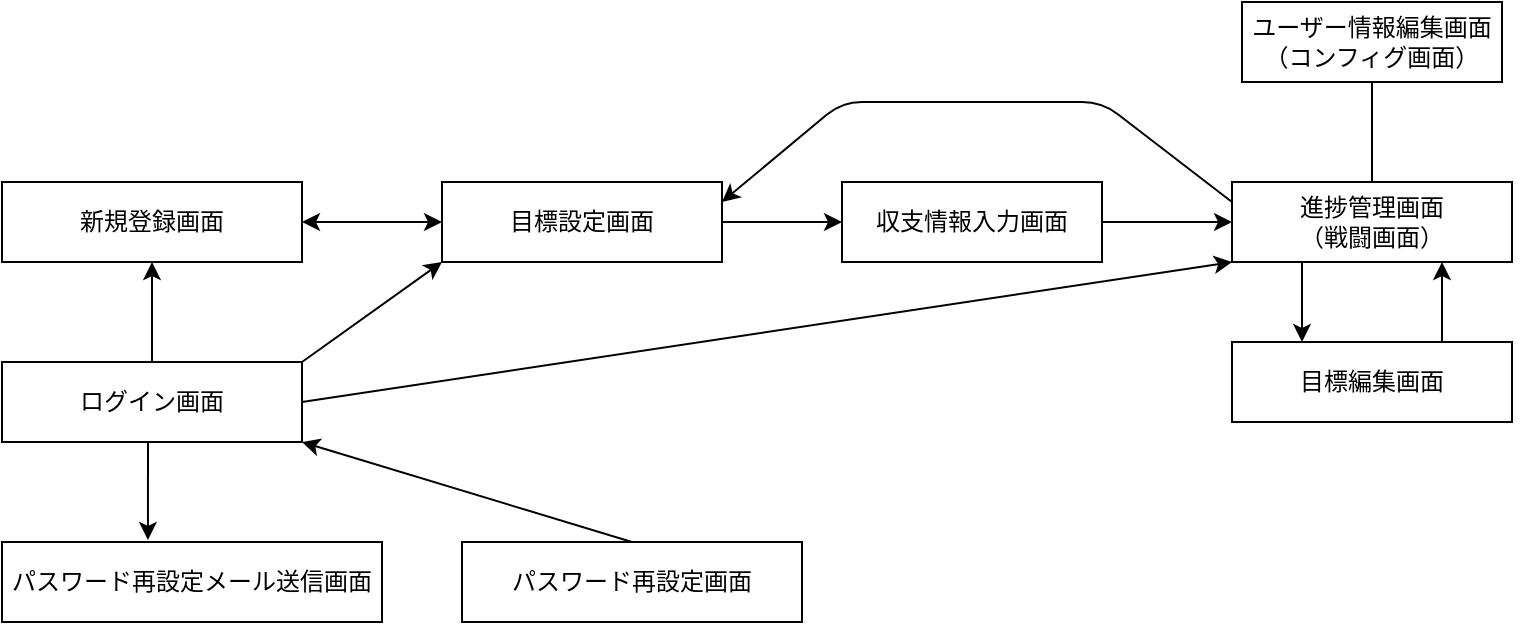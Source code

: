 <mxfile>
    <diagram id="ZfuTPA0p3qnlE4zDlDcX" name="ページ1">
        <mxGraphModel dx="301" dy="543" grid="1" gridSize="10" guides="1" tooltips="1" connect="1" arrows="1" fold="1" page="1" pageScale="1" pageWidth="827" pageHeight="1169" math="0" shadow="0">
            <root>
                <mxCell id="0"/>
                <mxCell id="1" parent="0"/>
                <mxCell id="2" value="新規登録画面" style="whiteSpace=wrap;html=1;align=center;" parent="1" vertex="1">
                    <mxGeometry x="10" y="240" width="150" height="40" as="geometry"/>
                </mxCell>
                <mxCell id="3" value="目標設定画面" style="whiteSpace=wrap;html=1;align=center;" parent="1" vertex="1">
                    <mxGeometry x="230" y="240" width="140" height="40" as="geometry"/>
                </mxCell>
                <mxCell id="30" style="edgeStyle=none;html=1;exitX=1;exitY=0.5;exitDx=0;exitDy=0;" edge="1" parent="1" source="4">
                    <mxGeometry relative="1" as="geometry">
                        <mxPoint x="765" y="260" as="targetPoint"/>
                        <Array as="points">
                            <mxPoint x="750" y="250"/>
                        </Array>
                    </mxGeometry>
                </mxCell>
                <mxCell id="4" value="進捗管理画面&lt;br&gt;（戦闘画面）" style="whiteSpace=wrap;html=1;align=center;" parent="1" vertex="1">
                    <mxGeometry x="625" y="240" width="140" height="40" as="geometry"/>
                </mxCell>
                <mxCell id="6" value="" style="endArrow=classic;html=1;exitX=1;exitY=0.5;exitDx=0;exitDy=0;entryX=0;entryY=0.5;entryDx=0;entryDy=0;" parent="1" source="3" target="31" edge="1">
                    <mxGeometry width="50" height="50" relative="1" as="geometry">
                        <mxPoint x="380" y="270" as="sourcePoint"/>
                        <mxPoint x="430" y="270" as="targetPoint"/>
                    </mxGeometry>
                </mxCell>
                <mxCell id="7" value="ログイン画面" style="rounded=0;whiteSpace=wrap;html=1;" parent="1" vertex="1">
                    <mxGeometry x="10" y="330" width="150" height="40" as="geometry"/>
                </mxCell>
                <mxCell id="9" value="" style="endArrow=classic;html=1;entryX=0;entryY=1;entryDx=0;entryDy=0;exitX=1;exitY=0.5;exitDx=0;exitDy=0;" parent="1" source="7" target="4" edge="1">
                    <mxGeometry width="50" height="50" relative="1" as="geometry">
                        <mxPoint x="270" y="290" as="sourcePoint"/>
                        <mxPoint x="320" y="240" as="targetPoint"/>
                        <Array as="points"/>
                    </mxGeometry>
                </mxCell>
                <mxCell id="10" value="" style="endArrow=classic;html=1;exitX=0.5;exitY=0;exitDx=0;exitDy=0;entryX=0.5;entryY=1;entryDx=0;entryDy=0;" parent="1" source="7" target="2" edge="1">
                    <mxGeometry width="50" height="50" relative="1" as="geometry">
                        <mxPoint x="270" y="290" as="sourcePoint"/>
                        <mxPoint x="320" y="240" as="targetPoint"/>
                    </mxGeometry>
                </mxCell>
                <mxCell id="11" value="ユーザー情報編集画面&lt;br&gt;（コンフィグ画面）" style="rounded=0;whiteSpace=wrap;html=1;" parent="1" vertex="1">
                    <mxGeometry x="630" y="150" width="130" height="40" as="geometry"/>
                </mxCell>
                <mxCell id="12" value="" style="endArrow=none;html=1;exitX=0.5;exitY=0;exitDx=0;exitDy=0;" parent="1" source="4" target="11" edge="1">
                    <mxGeometry width="50" height="50" relative="1" as="geometry">
                        <mxPoint x="460" y="280" as="sourcePoint"/>
                        <mxPoint x="510" y="230" as="targetPoint"/>
                    </mxGeometry>
                </mxCell>
                <mxCell id="14" value="パスワード再設定メール送信画面" style="rounded=0;whiteSpace=wrap;html=1;" parent="1" vertex="1">
                    <mxGeometry x="10" y="420" width="190" height="40" as="geometry"/>
                </mxCell>
                <mxCell id="15" value="" style="endArrow=classic;html=1;entryX=0.384;entryY=-0.025;entryDx=0;entryDy=0;entryPerimeter=0;" parent="1" target="14" edge="1">
                    <mxGeometry width="50" height="50" relative="1" as="geometry">
                        <mxPoint x="83" y="370" as="sourcePoint"/>
                        <mxPoint x="440" y="230" as="targetPoint"/>
                    </mxGeometry>
                </mxCell>
                <mxCell id="16" value="パスワード再設定画面" style="rounded=0;whiteSpace=wrap;html=1;" parent="1" vertex="1">
                    <mxGeometry x="240" y="420" width="170" height="40" as="geometry"/>
                </mxCell>
                <mxCell id="17" value="" style="endArrow=classic;html=1;entryX=1;entryY=1;entryDx=0;entryDy=0;exitX=0.5;exitY=0;exitDx=0;exitDy=0;" parent="1" source="16" target="7" edge="1">
                    <mxGeometry width="50" height="50" relative="1" as="geometry">
                        <mxPoint x="390" y="280" as="sourcePoint"/>
                        <mxPoint x="440" y="230" as="targetPoint"/>
                    </mxGeometry>
                </mxCell>
                <mxCell id="18" value="目標編集画面" style="rounded=0;whiteSpace=wrap;html=1;" parent="1" vertex="1">
                    <mxGeometry x="625" y="320" width="140" height="40" as="geometry"/>
                </mxCell>
                <mxCell id="19" value="" style="endArrow=classic;html=1;entryX=0.25;entryY=0;entryDx=0;entryDy=0;exitX=0.25;exitY=1;exitDx=0;exitDy=0;" parent="1" source="4" target="18" edge="1">
                    <mxGeometry width="50" height="50" relative="1" as="geometry">
                        <mxPoint x="300" y="470" as="sourcePoint"/>
                        <mxPoint x="350" y="420" as="targetPoint"/>
                    </mxGeometry>
                </mxCell>
                <mxCell id="20" value="" style="endArrow=classic;html=1;entryX=0.75;entryY=1;entryDx=0;entryDy=0;exitX=0.75;exitY=0;exitDx=0;exitDy=0;" parent="1" source="18" target="4" edge="1">
                    <mxGeometry width="50" height="50" relative="1" as="geometry">
                        <mxPoint x="500" y="340" as="sourcePoint"/>
                        <mxPoint x="550" y="290" as="targetPoint"/>
                    </mxGeometry>
                </mxCell>
                <mxCell id="26" value="" style="endArrow=classic;startArrow=classic;html=1;exitX=0;exitY=0.5;exitDx=0;exitDy=0;entryX=1;entryY=0.5;entryDx=0;entryDy=0;" parent="1" source="3" target="2" edge="1">
                    <mxGeometry width="50" height="50" relative="1" as="geometry">
                        <mxPoint x="170" y="230" as="sourcePoint"/>
                        <mxPoint x="145" y="180" as="targetPoint"/>
                    </mxGeometry>
                </mxCell>
                <mxCell id="28" value="" style="endArrow=classic;html=1;exitX=0;exitY=0.25;exitDx=0;exitDy=0;entryX=1;entryY=0.25;entryDx=0;entryDy=0;" parent="1" source="4" target="3" edge="1">
                    <mxGeometry width="50" height="50" relative="1" as="geometry">
                        <mxPoint x="370" y="260" as="sourcePoint"/>
                        <mxPoint x="420" y="210" as="targetPoint"/>
                        <Array as="points">
                            <mxPoint x="560" y="200"/>
                            <mxPoint x="500" y="200"/>
                            <mxPoint x="430" y="200"/>
                        </Array>
                    </mxGeometry>
                </mxCell>
                <mxCell id="29" value="" style="endArrow=classic;html=1;exitX=1;exitY=0;exitDx=0;exitDy=0;entryX=0;entryY=1;entryDx=0;entryDy=0;" parent="1" source="7" target="3" edge="1">
                    <mxGeometry width="50" height="50" relative="1" as="geometry">
                        <mxPoint x="140" y="340" as="sourcePoint"/>
                        <mxPoint x="190" y="290" as="targetPoint"/>
                    </mxGeometry>
                </mxCell>
                <mxCell id="31" value="収支情報入力画面" style="rounded=0;whiteSpace=wrap;html=1;" vertex="1" parent="1">
                    <mxGeometry x="430" y="240" width="130" height="40" as="geometry"/>
                </mxCell>
                <mxCell id="32" value="" style="endArrow=classic;html=1;exitX=1;exitY=0.5;exitDx=0;exitDy=0;entryX=0;entryY=0.5;entryDx=0;entryDy=0;" edge="1" parent="1" source="31" target="4">
                    <mxGeometry width="50" height="50" relative="1" as="geometry">
                        <mxPoint x="575" y="290" as="sourcePoint"/>
                        <mxPoint x="625" y="240" as="targetPoint"/>
                    </mxGeometry>
                </mxCell>
            </root>
        </mxGraphModel>
    </diagram>
</mxfile>